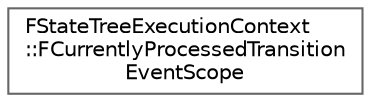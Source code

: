 digraph "Graphical Class Hierarchy"
{
 // INTERACTIVE_SVG=YES
 // LATEX_PDF_SIZE
  bgcolor="transparent";
  edge [fontname=Helvetica,fontsize=10,labelfontname=Helvetica,labelfontsize=10];
  node [fontname=Helvetica,fontsize=10,shape=box,height=0.2,width=0.4];
  rankdir="LR";
  Node0 [id="Node000000",label="FStateTreeExecutionContext\l::FCurrentlyProcessedTransition\lEventScope",height=0.2,width=0.4,color="grey40", fillcolor="white", style="filled",URL="$d0/d73/structFStateTreeExecutionContext_1_1FCurrentlyProcessedTransitionEventScope.html",tooltip="Helper struct to track currently processed transition event."];
}
